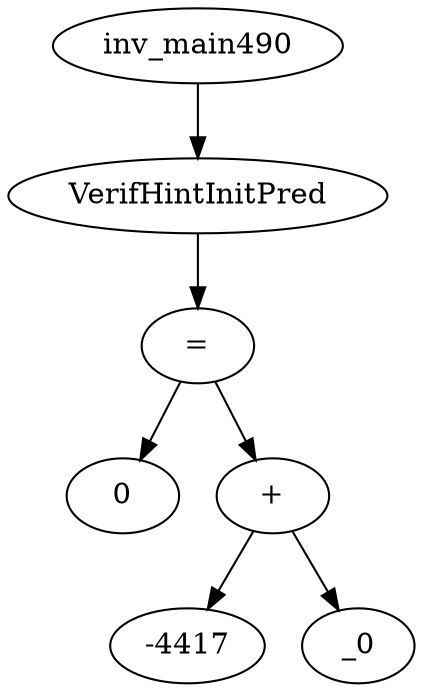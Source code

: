 digraph dag {
0 [label="inv_main490"];
1 [label="VerifHintInitPred"];
2 [label="="];
3 [label="0"];
4 [label="+"];
5 [label="-4417"];
6 [label="_0"];
0->1
1->2
2->4
2 -> 3
4->6
4 -> 5
}

